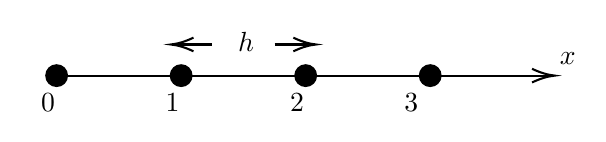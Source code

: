 

\tikzset{every picture/.style={line width=0.75pt}} %set default line width to 0.75pt        

\begin{tikzpicture}[x=0.75pt,y=0.75pt,yscale=-1,xscale=1]
%uncomment if require: \path (0,300); %set diagram left start at 0, and has height of 300

%Straight Lines [id:da22033664838285616] 
\draw    (165,75) -- (403,75) ;
\draw [shift={(405,75)}, rotate = 180] [color={rgb, 255:red, 0; green, 0; blue, 0 }  ][line width=0.75]    (10.93,-3.29) .. controls (6.95,-1.4) and (3.31,-0.3) .. (0,0) .. controls (3.31,0.3) and (6.95,1.4) .. (10.93,3.29)   ;
%Shape: Circle [id:dp9884543751049439] 
\draw  [fill={rgb, 255:red, 0; green, 0; blue, 0 }  ,fill opacity=1 ] (160,75) .. controls (160,72.24) and (162.24,70) .. (165,70) .. controls (167.76,70) and (170,72.24) .. (170,75) .. controls (170,77.76) and (167.76,80) .. (165,80) .. controls (162.24,80) and (160,77.76) .. (160,75) -- cycle ;
%Shape: Circle [id:dp2915366064031737] 
\draw  [fill={rgb, 255:red, 0; green, 0; blue, 0 }  ,fill opacity=1 ] (220,75) .. controls (220,72.24) and (222.24,70) .. (225,70) .. controls (227.76,70) and (230,72.24) .. (230,75) .. controls (230,77.76) and (227.76,80) .. (225,80) .. controls (222.24,80) and (220,77.76) .. (220,75) -- cycle ;
%Shape: Circle [id:dp739979693411948] 
\draw  [fill={rgb, 255:red, 0; green, 0; blue, 0 }  ,fill opacity=1 ] (340,75) .. controls (340,72.24) and (342.24,70) .. (345,70) .. controls (347.76,70) and (350,72.24) .. (350,75) .. controls (350,77.76) and (347.76,80) .. (345,80) .. controls (342.24,80) and (340,77.76) .. (340,75) -- cycle ;
%Shape: Circle [id:dp09438495424307014] 
\draw  [fill={rgb, 255:red, 0; green, 0; blue, 0 }  ,fill opacity=1 ] (280,75) .. controls (280,72.24) and (282.24,70) .. (285,70) .. controls (287.76,70) and (290,72.24) .. (290,75) .. controls (290,77.76) and (287.76,80) .. (285,80) .. controls (282.24,80) and (280,77.76) .. (280,75) -- cycle ;
%Straight Lines [id:da9634228986430384] 
\draw    (270,60) -- (288,60) ;
\draw [shift={(290,60)}, rotate = 180] [color={rgb, 255:red, 0; green, 0; blue, 0 }  ][line width=0.75]    (10.93,-3.29) .. controls (6.95,-1.4) and (3.31,-0.3) .. (0,0) .. controls (3.31,0.3) and (6.95,1.4) .. (10.93,3.29)   ;
%Straight Lines [id:da5444183929083122] 
\draw    (222,60) -- (240,60) ;
\draw [shift={(220,60)}, rotate = 0] [color={rgb, 255:red, 0; green, 0; blue, 0 }  ][line width=0.75]    (10.93,-3.29) .. controls (6.95,-1.4) and (3.31,-0.3) .. (0,0) .. controls (3.31,0.3) and (6.95,1.4) .. (10.93,3.29)   ;

% Text Node
\draw (406,62.4) node [anchor=north west][inner sep=0.75pt]    {$x$};
% Text Node
\draw (251,52.4) node [anchor=north west][inner sep=0.75pt]    {$h$};
% Text Node
\draw (156,82.4) node [anchor=north west][inner sep=0.75pt]    {$0$};
% Text Node
\draw (216,82.4) node [anchor=north west][inner sep=0.75pt]    {$1$};
% Text Node
\draw (276,82.4) node [anchor=north west][inner sep=0.75pt]    {$2$};
% Text Node
\draw (331,82.4) node [anchor=north west][inner sep=0.75pt]    {$3$};


\end{tikzpicture}
